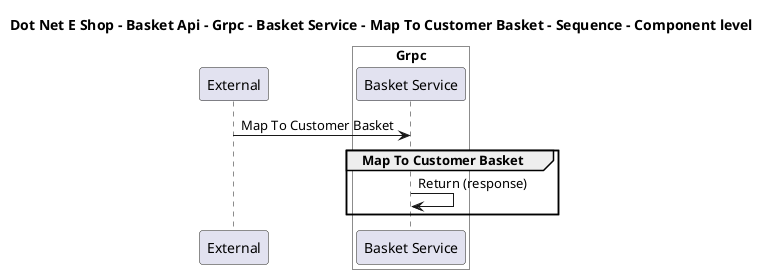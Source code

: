 @startuml

title Dot Net E Shop - Basket Api - Grpc - Basket Service - Map To Customer Basket - Sequence - Component level

participant "External" as C4InterFlow.SoftwareSystems.ExternalSystem

box "Basket Api" #White
    
box "Grpc" #White
    participant "Basket Service" as DotNetEShop.SoftwareSystems.BasketApi.Containers.Grpc.Components.BasketService
end box

end box


C4InterFlow.SoftwareSystems.ExternalSystem -> DotNetEShop.SoftwareSystems.BasketApi.Containers.Grpc.Components.BasketService : Map To Customer Basket
group Map To Customer Basket
DotNetEShop.SoftwareSystems.BasketApi.Containers.Grpc.Components.BasketService -> DotNetEShop.SoftwareSystems.BasketApi.Containers.Grpc.Components.BasketService : Return (response)
end


@enduml
